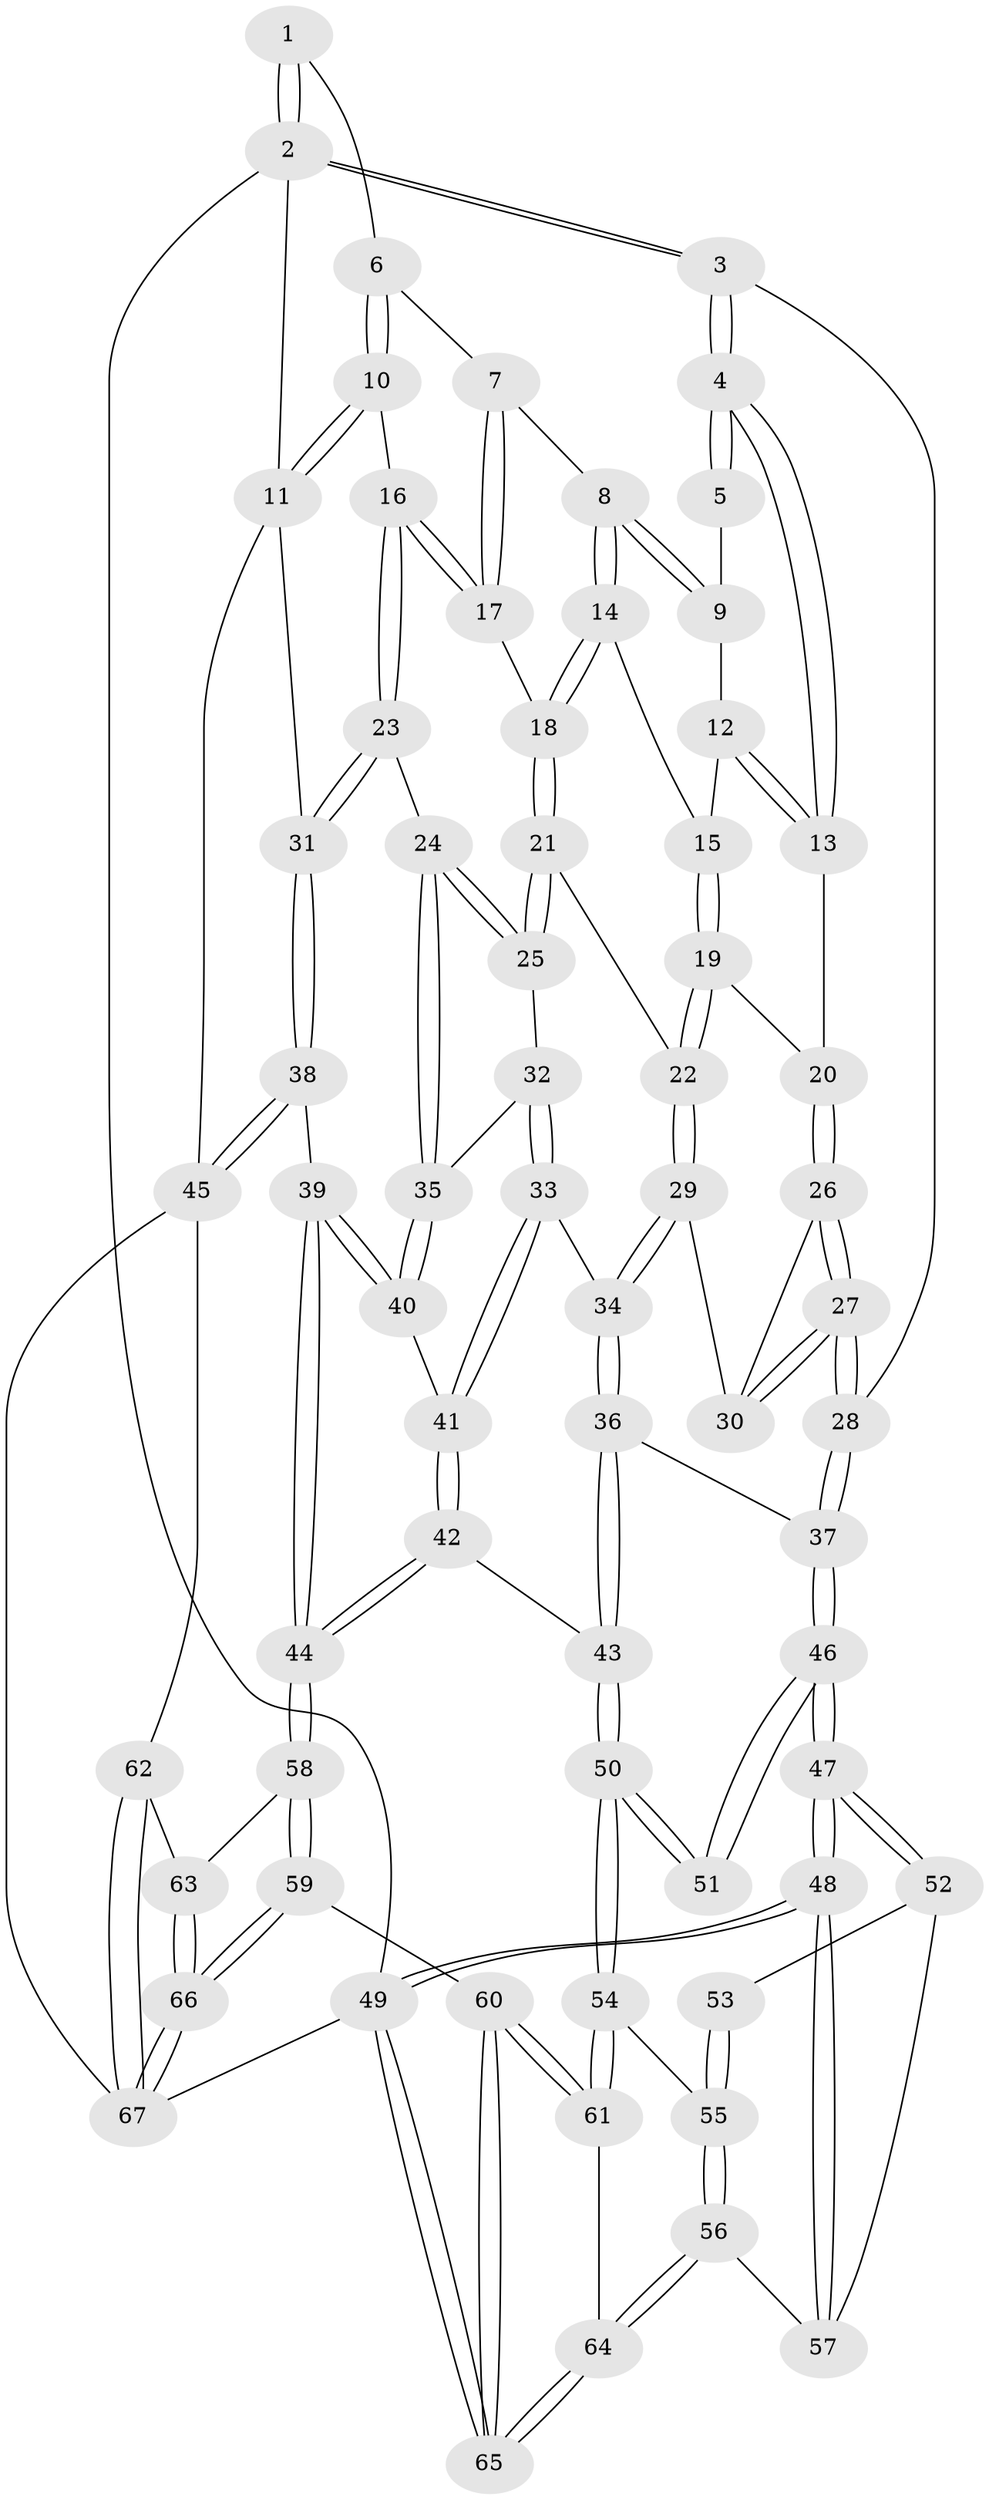 // coarse degree distribution, {9: 0.030303030303030304, 3: 0.21212121212121213, 4: 0.3333333333333333, 5: 0.2727272727272727, 7: 0.030303030303030304, 2: 0.06060606060606061, 6: 0.06060606060606061}
// Generated by graph-tools (version 1.1) at 2025/21/03/04/25 18:21:28]
// undirected, 67 vertices, 164 edges
graph export_dot {
graph [start="1"]
  node [color=gray90,style=filled];
  1 [pos="+0.260575347631029+0"];
  2 [pos="+0+0"];
  3 [pos="+0+0.2610344258934216"];
  4 [pos="+0+0.21720338251432797"];
  5 [pos="+0.24418360316000706+0"];
  6 [pos="+0.5889259755023112+0"];
  7 [pos="+0.477977583446486+0.04517005846055027"];
  8 [pos="+0.3857084589984613+0.11134183267520943"];
  9 [pos="+0.25734472599310343+0.013348634828766673"];
  10 [pos="+1+0"];
  11 [pos="+1+0"];
  12 [pos="+0.25130344325590115+0.10828104901232273"];
  13 [pos="+0.14839130875272008+0.2027778453343494"];
  14 [pos="+0.3765221138248358+0.14451724134954425"];
  15 [pos="+0.332442895691643+0.2097829627553281"];
  16 [pos="+0.6708310061364721+0.20411190411572666"];
  17 [pos="+0.5505916891114669+0.21196413640550563"];
  18 [pos="+0.5287985815607893+0.23013066667265053"];
  19 [pos="+0.3289845593514866+0.22055826975023193"];
  20 [pos="+0.30116563609863956+0.22933743143990212"];
  21 [pos="+0.4813948048469069+0.30385715602459396"];
  22 [pos="+0.403015671061656+0.30693969423059037"];
  23 [pos="+0.7071526886259042+0.3754625675931608"];
  24 [pos="+0.6830672170873913+0.3870804783198102"];
  25 [pos="+0.5152835899637412+0.35471741976039034"];
  26 [pos="+0.25999335842882315+0.31217902284704696"];
  27 [pos="+0.11584155433336495+0.3816051725156979"];
  28 [pos="+0+0.43560554085955705"];
  29 [pos="+0.35069092837820354+0.40489200000637515"];
  30 [pos="+0.3105028377128888+0.3832525543066687"];
  31 [pos="+0.9559145817796714+0.479777277976182"];
  32 [pos="+0.5062114751046234+0.39712196103559283"];
  33 [pos="+0.4682446136349166+0.5177012822193946"];
  34 [pos="+0.3533080355747828+0.4623080894061362"];
  35 [pos="+0.6226061849002357+0.47128440058960247"];
  36 [pos="+0.19480255014973638+0.5630975006785619"];
  37 [pos="+0+0.5421725992669546"];
  38 [pos="+0.9514606008135513+0.6456257695616024"];
  39 [pos="+0.7852467394845777+0.6513216348370829"];
  40 [pos="+0.5851889758775161+0.5329940290150016"];
  41 [pos="+0.4981777333625474+0.5604743713804355"];
  42 [pos="+0.4568930422607175+0.742151101005624"];
  43 [pos="+0.41875237324418574+0.7513313118650145"];
  44 [pos="+0.519961750968104+0.7765073118158818"];
  45 [pos="+0.9523896293842388+0.6474728320945562"];
  46 [pos="+0+0.5529848758831705"];
  47 [pos="+0+0.8198765541342181"];
  48 [pos="+0+1"];
  49 [pos="+0+1"];
  50 [pos="+0.39014741054874136+0.7806607579276487"];
  51 [pos="+0.2028374026023857+0.7581886158845837"];
  52 [pos="+0.1492017770644176+0.8428632995511611"];
  53 [pos="+0.1988516320644947+0.8426228602760255"];
  54 [pos="+0.3821631847914374+0.7934781156388463"];
  55 [pos="+0.24276682431536478+0.8631674930003592"];
  56 [pos="+0.2257750491430166+0.9271247761926347"];
  57 [pos="+0.2004681190724572+0.9393686990608044"];
  58 [pos="+0.5467301158483093+0.8226236992101844"];
  59 [pos="+0.47144446295729187+1"];
  60 [pos="+0.471331640776071+1"];
  61 [pos="+0.363754502494751+0.9537159974797502"];
  62 [pos="+0.7883070248422173+0.9149585506787323"];
  63 [pos="+0.6689174519359979+0.8929860059975663"];
  64 [pos="+0.2639112128548917+0.9602620206703072"];
  65 [pos="+0.19672015324959524+1"];
  66 [pos="+0.5013317146737931+1"];
  67 [pos="+0.8789987369190803+1"];
  1 -- 2;
  1 -- 2;
  1 -- 6;
  2 -- 3;
  2 -- 3;
  2 -- 11;
  2 -- 49;
  3 -- 4;
  3 -- 4;
  3 -- 28;
  4 -- 5;
  4 -- 5;
  4 -- 13;
  4 -- 13;
  5 -- 9;
  6 -- 7;
  6 -- 10;
  6 -- 10;
  7 -- 8;
  7 -- 17;
  7 -- 17;
  8 -- 9;
  8 -- 9;
  8 -- 14;
  8 -- 14;
  9 -- 12;
  10 -- 11;
  10 -- 11;
  10 -- 16;
  11 -- 31;
  11 -- 45;
  12 -- 13;
  12 -- 13;
  12 -- 15;
  13 -- 20;
  14 -- 15;
  14 -- 18;
  14 -- 18;
  15 -- 19;
  15 -- 19;
  16 -- 17;
  16 -- 17;
  16 -- 23;
  16 -- 23;
  17 -- 18;
  18 -- 21;
  18 -- 21;
  19 -- 20;
  19 -- 22;
  19 -- 22;
  20 -- 26;
  20 -- 26;
  21 -- 22;
  21 -- 25;
  21 -- 25;
  22 -- 29;
  22 -- 29;
  23 -- 24;
  23 -- 31;
  23 -- 31;
  24 -- 25;
  24 -- 25;
  24 -- 35;
  24 -- 35;
  25 -- 32;
  26 -- 27;
  26 -- 27;
  26 -- 30;
  27 -- 28;
  27 -- 28;
  27 -- 30;
  27 -- 30;
  28 -- 37;
  28 -- 37;
  29 -- 30;
  29 -- 34;
  29 -- 34;
  31 -- 38;
  31 -- 38;
  32 -- 33;
  32 -- 33;
  32 -- 35;
  33 -- 34;
  33 -- 41;
  33 -- 41;
  34 -- 36;
  34 -- 36;
  35 -- 40;
  35 -- 40;
  36 -- 37;
  36 -- 43;
  36 -- 43;
  37 -- 46;
  37 -- 46;
  38 -- 39;
  38 -- 45;
  38 -- 45;
  39 -- 40;
  39 -- 40;
  39 -- 44;
  39 -- 44;
  40 -- 41;
  41 -- 42;
  41 -- 42;
  42 -- 43;
  42 -- 44;
  42 -- 44;
  43 -- 50;
  43 -- 50;
  44 -- 58;
  44 -- 58;
  45 -- 62;
  45 -- 67;
  46 -- 47;
  46 -- 47;
  46 -- 51;
  46 -- 51;
  47 -- 48;
  47 -- 48;
  47 -- 52;
  47 -- 52;
  48 -- 49;
  48 -- 49;
  48 -- 57;
  48 -- 57;
  49 -- 65;
  49 -- 65;
  49 -- 67;
  50 -- 51;
  50 -- 51;
  50 -- 54;
  50 -- 54;
  52 -- 53;
  52 -- 57;
  53 -- 55;
  53 -- 55;
  54 -- 55;
  54 -- 61;
  54 -- 61;
  55 -- 56;
  55 -- 56;
  56 -- 57;
  56 -- 64;
  56 -- 64;
  58 -- 59;
  58 -- 59;
  58 -- 63;
  59 -- 60;
  59 -- 66;
  59 -- 66;
  60 -- 61;
  60 -- 61;
  60 -- 65;
  60 -- 65;
  61 -- 64;
  62 -- 63;
  62 -- 67;
  62 -- 67;
  63 -- 66;
  63 -- 66;
  64 -- 65;
  64 -- 65;
  66 -- 67;
  66 -- 67;
}
